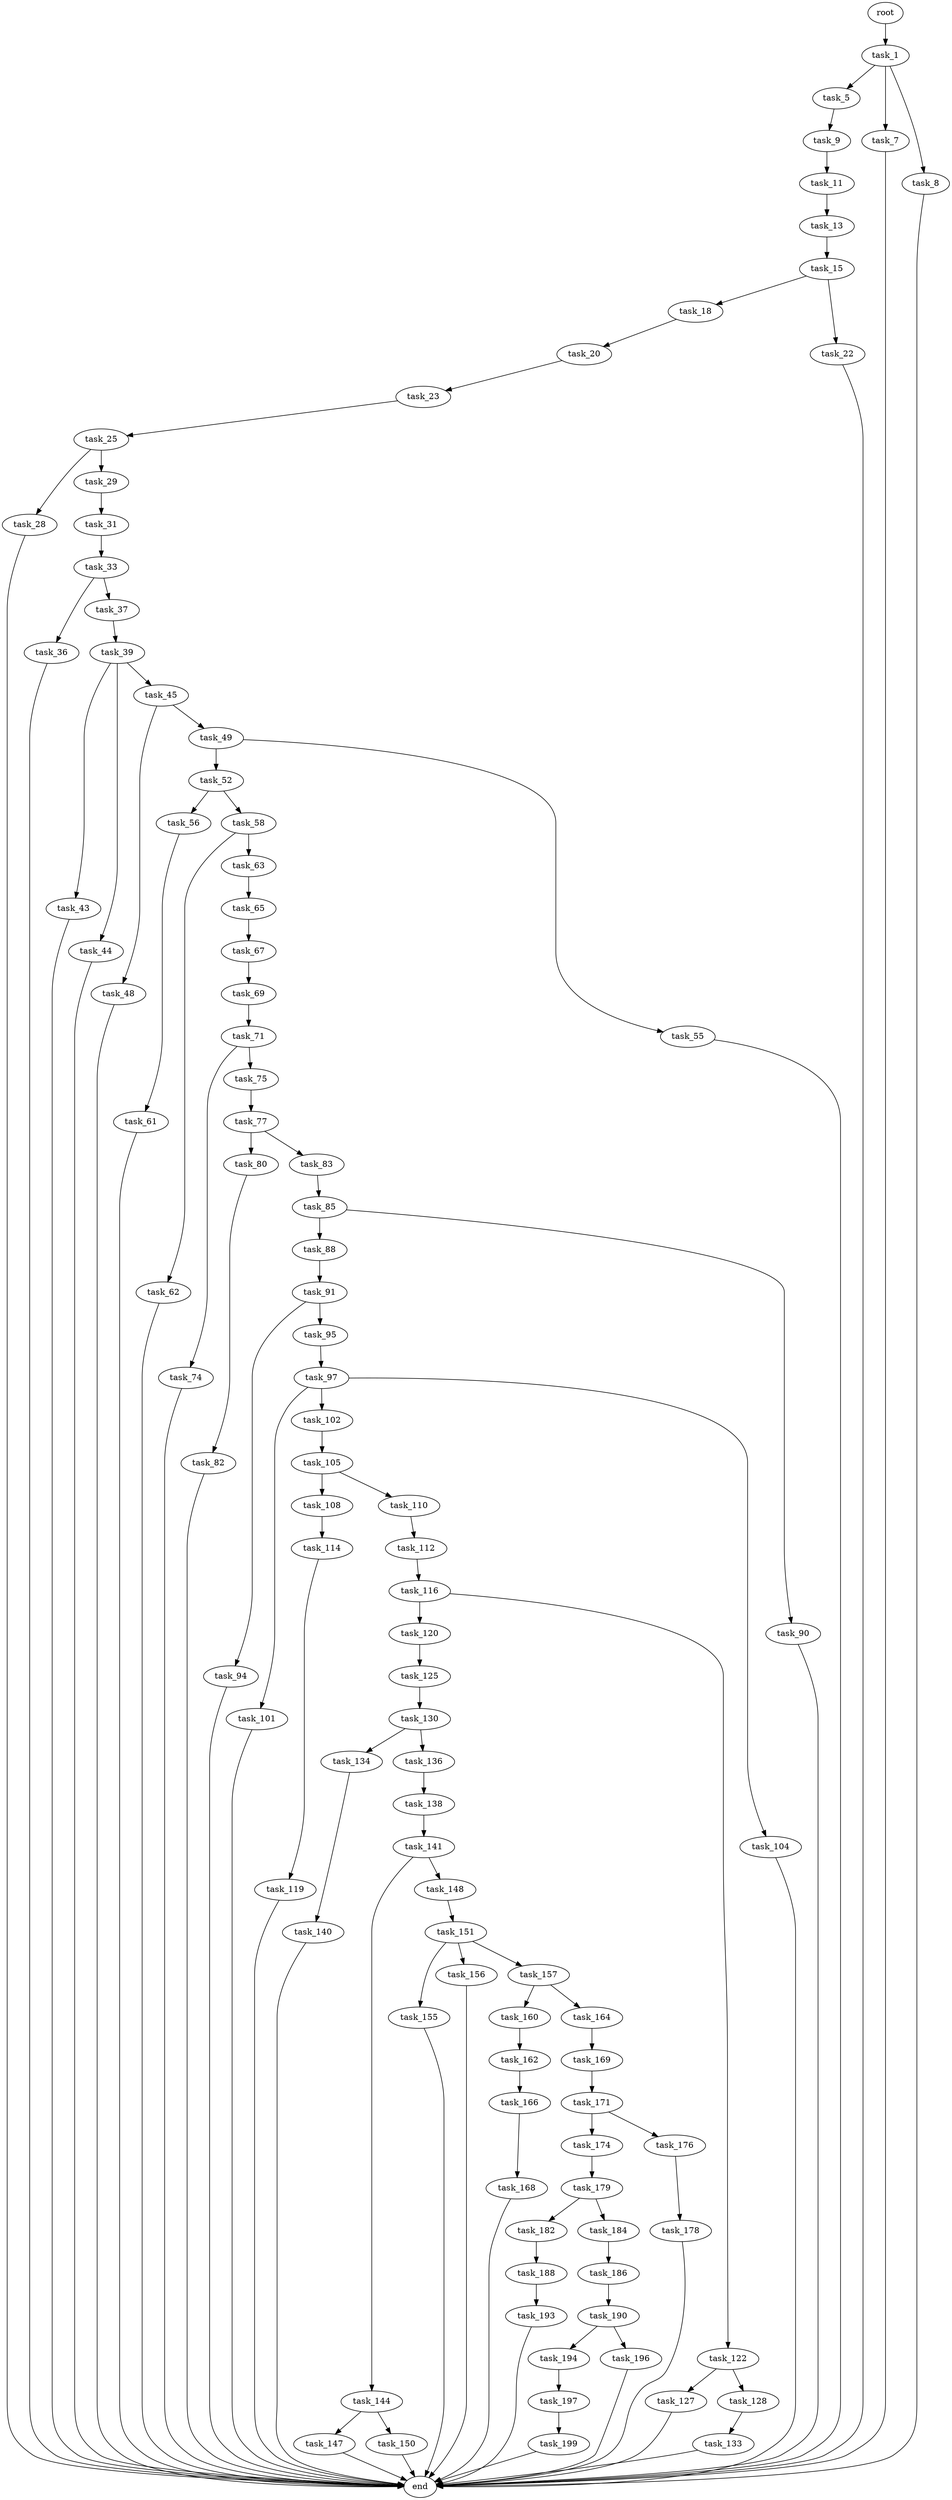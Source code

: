 digraph G {
  root [size="0.000000"];
  task_1 [size="41924513109.000000"];
  task_5 [size="231928233984.000000"];
  task_7 [size="11650375230.000000"];
  task_8 [size="28991029248.000000"];
  task_9 [size="48875039506.000000"];
  end [size="0.000000"];
  task_11 [size="1158636680.000000"];
  task_13 [size="450578039186.000000"];
  task_15 [size="27642051460.000000"];
  task_18 [size="1019555255213.000000"];
  task_22 [size="13780981255.000000"];
  task_20 [size="38540764047.000000"];
  task_23 [size="19262853628.000000"];
  task_25 [size="4967282615.000000"];
  task_28 [size="134217728000.000000"];
  task_29 [size="231928233984.000000"];
  task_31 [size="370700062928.000000"];
  task_33 [size="134217728000.000000"];
  task_36 [size="28991029248.000000"];
  task_37 [size="481926613272.000000"];
  task_39 [size="782757789696.000000"];
  task_43 [size="7836997554.000000"];
  task_44 [size="34721261658.000000"];
  task_45 [size="55975079763.000000"];
  task_48 [size="368293445632.000000"];
  task_49 [size="231928233984.000000"];
  task_52 [size="1073741824000.000000"];
  task_55 [size="628226686100.000000"];
  task_56 [size="690429196.000000"];
  task_58 [size="549755813888.000000"];
  task_61 [size="6882358732.000000"];
  task_62 [size="549755813888.000000"];
  task_63 [size="178357446213.000000"];
  task_65 [size="1073741824000.000000"];
  task_67 [size="4192508672.000000"];
  task_69 [size="1197034644.000000"];
  task_71 [size="1181452326.000000"];
  task_74 [size="134217728000.000000"];
  task_75 [size="16920126360.000000"];
  task_77 [size="6874497703.000000"];
  task_80 [size="204549225324.000000"];
  task_83 [size="991092742063.000000"];
  task_82 [size="653154272420.000000"];
  task_85 [size="33892941511.000000"];
  task_88 [size="18011707130.000000"];
  task_90 [size="549755813888.000000"];
  task_91 [size="663932519036.000000"];
  task_94 [size="3375122738.000000"];
  task_95 [size="782757789696.000000"];
  task_97 [size="1801230010.000000"];
  task_101 [size="94356268477.000000"];
  task_102 [size="28991029248.000000"];
  task_104 [size="134217728000.000000"];
  task_105 [size="31443444420.000000"];
  task_108 [size="1073741824000.000000"];
  task_110 [size="3503414244.000000"];
  task_114 [size="231928233984.000000"];
  task_112 [size="6500974872.000000"];
  task_116 [size="8589934592.000000"];
  task_119 [size="68719476736.000000"];
  task_120 [size="28175145234.000000"];
  task_122 [size="68719476736.000000"];
  task_125 [size="549755813888.000000"];
  task_127 [size="23156687810.000000"];
  task_128 [size="782757789696.000000"];
  task_130 [size="40492036589.000000"];
  task_133 [size="28991029248.000000"];
  task_134 [size="31395999718.000000"];
  task_136 [size="171224131825.000000"];
  task_140 [size="4234882468.000000"];
  task_138 [size="3712077559.000000"];
  task_141 [size="9886550352.000000"];
  task_144 [size="782757789696.000000"];
  task_148 [size="185441957025.000000"];
  task_147 [size="8185746486.000000"];
  task_150 [size="323968071380.000000"];
  task_151 [size="28991029248.000000"];
  task_155 [size="205117386120.000000"];
  task_156 [size="3666840091.000000"];
  task_157 [size="4478363013.000000"];
  task_160 [size="86189635112.000000"];
  task_164 [size="24845440204.000000"];
  task_162 [size="490011986260.000000"];
  task_166 [size="8589934592.000000"];
  task_169 [size="43061086171.000000"];
  task_168 [size="563644558.000000"];
  task_171 [size="9656418930.000000"];
  task_174 [size="1507975465.000000"];
  task_176 [size="45336764280.000000"];
  task_179 [size="1536199381.000000"];
  task_178 [size="112744011936.000000"];
  task_182 [size="174772174440.000000"];
  task_184 [size="8207213901.000000"];
  task_188 [size="631112178528.000000"];
  task_186 [size="439927213307.000000"];
  task_190 [size="609936778.000000"];
  task_193 [size="844514517860.000000"];
  task_194 [size="368293445632.000000"];
  task_196 [size="4967167907.000000"];
  task_197 [size="35723009058.000000"];
  task_199 [size="8589934592.000000"];

  root -> task_1 [size="1.000000"];
  task_1 -> task_5 [size="679477248.000000"];
  task_1 -> task_7 [size="679477248.000000"];
  task_1 -> task_8 [size="679477248.000000"];
  task_5 -> task_9 [size="301989888.000000"];
  task_7 -> end [size="1.000000"];
  task_8 -> end [size="1.000000"];
  task_9 -> task_11 [size="838860800.000000"];
  task_11 -> task_13 [size="134217728.000000"];
  task_13 -> task_15 [size="411041792.000000"];
  task_15 -> task_18 [size="679477248.000000"];
  task_15 -> task_22 [size="679477248.000000"];
  task_18 -> task_20 [size="838860800.000000"];
  task_22 -> end [size="1.000000"];
  task_20 -> task_23 [size="838860800.000000"];
  task_23 -> task_25 [size="679477248.000000"];
  task_25 -> task_28 [size="134217728.000000"];
  task_25 -> task_29 [size="134217728.000000"];
  task_28 -> end [size="1.000000"];
  task_29 -> task_31 [size="301989888.000000"];
  task_31 -> task_33 [size="536870912.000000"];
  task_33 -> task_36 [size="209715200.000000"];
  task_33 -> task_37 [size="209715200.000000"];
  task_36 -> end [size="1.000000"];
  task_37 -> task_39 [size="536870912.000000"];
  task_39 -> task_43 [size="679477248.000000"];
  task_39 -> task_44 [size="679477248.000000"];
  task_39 -> task_45 [size="679477248.000000"];
  task_43 -> end [size="1.000000"];
  task_44 -> end [size="1.000000"];
  task_45 -> task_48 [size="75497472.000000"];
  task_45 -> task_49 [size="75497472.000000"];
  task_48 -> end [size="1.000000"];
  task_49 -> task_52 [size="301989888.000000"];
  task_49 -> task_55 [size="301989888.000000"];
  task_52 -> task_56 [size="838860800.000000"];
  task_52 -> task_58 [size="838860800.000000"];
  task_55 -> end [size="1.000000"];
  task_56 -> task_61 [size="33554432.000000"];
  task_58 -> task_62 [size="536870912.000000"];
  task_58 -> task_63 [size="536870912.000000"];
  task_61 -> end [size="1.000000"];
  task_62 -> end [size="1.000000"];
  task_63 -> task_65 [size="209715200.000000"];
  task_65 -> task_67 [size="838860800.000000"];
  task_67 -> task_69 [size="75497472.000000"];
  task_69 -> task_71 [size="33554432.000000"];
  task_71 -> task_74 [size="134217728.000000"];
  task_71 -> task_75 [size="134217728.000000"];
  task_74 -> end [size="1.000000"];
  task_75 -> task_77 [size="75497472.000000"];
  task_77 -> task_80 [size="301989888.000000"];
  task_77 -> task_83 [size="301989888.000000"];
  task_80 -> task_82 [size="134217728.000000"];
  task_83 -> task_85 [size="679477248.000000"];
  task_82 -> end [size="1.000000"];
  task_85 -> task_88 [size="33554432.000000"];
  task_85 -> task_90 [size="33554432.000000"];
  task_88 -> task_91 [size="536870912.000000"];
  task_90 -> end [size="1.000000"];
  task_91 -> task_94 [size="411041792.000000"];
  task_91 -> task_95 [size="411041792.000000"];
  task_94 -> end [size="1.000000"];
  task_95 -> task_97 [size="679477248.000000"];
  task_97 -> task_101 [size="75497472.000000"];
  task_97 -> task_102 [size="75497472.000000"];
  task_97 -> task_104 [size="75497472.000000"];
  task_101 -> end [size="1.000000"];
  task_102 -> task_105 [size="75497472.000000"];
  task_104 -> end [size="1.000000"];
  task_105 -> task_108 [size="134217728.000000"];
  task_105 -> task_110 [size="134217728.000000"];
  task_108 -> task_114 [size="838860800.000000"];
  task_110 -> task_112 [size="301989888.000000"];
  task_114 -> task_119 [size="301989888.000000"];
  task_112 -> task_116 [size="411041792.000000"];
  task_116 -> task_120 [size="33554432.000000"];
  task_116 -> task_122 [size="33554432.000000"];
  task_119 -> end [size="1.000000"];
  task_120 -> task_125 [size="838860800.000000"];
  task_122 -> task_127 [size="134217728.000000"];
  task_122 -> task_128 [size="134217728.000000"];
  task_125 -> task_130 [size="536870912.000000"];
  task_127 -> end [size="1.000000"];
  task_128 -> task_133 [size="679477248.000000"];
  task_130 -> task_134 [size="75497472.000000"];
  task_130 -> task_136 [size="75497472.000000"];
  task_133 -> end [size="1.000000"];
  task_134 -> task_140 [size="33554432.000000"];
  task_136 -> task_138 [size="679477248.000000"];
  task_140 -> end [size="1.000000"];
  task_138 -> task_141 [size="75497472.000000"];
  task_141 -> task_144 [size="33554432.000000"];
  task_141 -> task_148 [size="33554432.000000"];
  task_144 -> task_147 [size="679477248.000000"];
  task_144 -> task_150 [size="679477248.000000"];
  task_148 -> task_151 [size="411041792.000000"];
  task_147 -> end [size="1.000000"];
  task_150 -> end [size="1.000000"];
  task_151 -> task_155 [size="75497472.000000"];
  task_151 -> task_156 [size="75497472.000000"];
  task_151 -> task_157 [size="75497472.000000"];
  task_155 -> end [size="1.000000"];
  task_156 -> end [size="1.000000"];
  task_157 -> task_160 [size="75497472.000000"];
  task_157 -> task_164 [size="75497472.000000"];
  task_160 -> task_162 [size="411041792.000000"];
  task_164 -> task_169 [size="536870912.000000"];
  task_162 -> task_166 [size="411041792.000000"];
  task_166 -> task_168 [size="33554432.000000"];
  task_169 -> task_171 [size="75497472.000000"];
  task_168 -> end [size="1.000000"];
  task_171 -> task_174 [size="536870912.000000"];
  task_171 -> task_176 [size="536870912.000000"];
  task_174 -> task_179 [size="33554432.000000"];
  task_176 -> task_178 [size="134217728.000000"];
  task_179 -> task_182 [size="75497472.000000"];
  task_179 -> task_184 [size="75497472.000000"];
  task_178 -> end [size="1.000000"];
  task_182 -> task_188 [size="134217728.000000"];
  task_184 -> task_186 [size="411041792.000000"];
  task_188 -> task_193 [size="536870912.000000"];
  task_186 -> task_190 [size="838860800.000000"];
  task_190 -> task_194 [size="75497472.000000"];
  task_190 -> task_196 [size="75497472.000000"];
  task_193 -> end [size="1.000000"];
  task_194 -> task_197 [size="411041792.000000"];
  task_196 -> end [size="1.000000"];
  task_197 -> task_199 [size="33554432.000000"];
  task_199 -> end [size="1.000000"];
}
